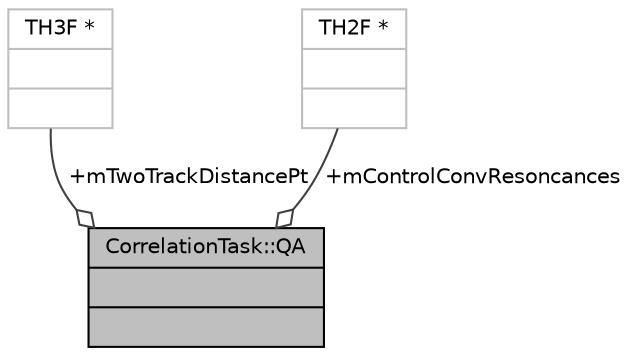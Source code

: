 digraph "CorrelationTask::QA"
{
 // INTERACTIVE_SVG=YES
  bgcolor="transparent";
  edge [fontname="Helvetica",fontsize="10",labelfontname="Helvetica",labelfontsize="10"];
  node [fontname="Helvetica",fontsize="10",shape=record];
  Node1 [label="{CorrelationTask::QA\n||}",height=0.2,width=0.4,color="black", fillcolor="grey75", style="filled", fontcolor="black"];
  Node2 -> Node1 [color="grey25",fontsize="10",style="solid",label=" +mTwoTrackDistancePt" ,arrowhead="odiamond",fontname="Helvetica"];
  Node2 [label="{TH3F *\n||}",height=0.2,width=0.4,color="grey75"];
  Node3 -> Node1 [color="grey25",fontsize="10",style="solid",label=" +mControlConvResoncances" ,arrowhead="odiamond",fontname="Helvetica"];
  Node3 [label="{TH2F *\n||}",height=0.2,width=0.4,color="grey75"];
}
